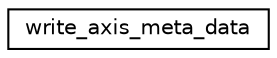 digraph "Graphical Class Hierarchy"
{
 // INTERACTIVE_SVG=YES
 // LATEX_PDF_SIZE
  edge [fontname="Helvetica",fontsize="10",labelfontname="Helvetica",labelfontsize="10"];
  node [fontname="Helvetica",fontsize="10",shape=record];
  rankdir="LR";
  Node0 [label="write_axis_meta_data",height=0.2,width=0.4,color="black", fillcolor="white", style="filled",URL="$group__diag__output__mod.html#interfacediag__output__mod_1_1write__axis__meta__data",tooltip="Writes axis metadata to a file."];
}
